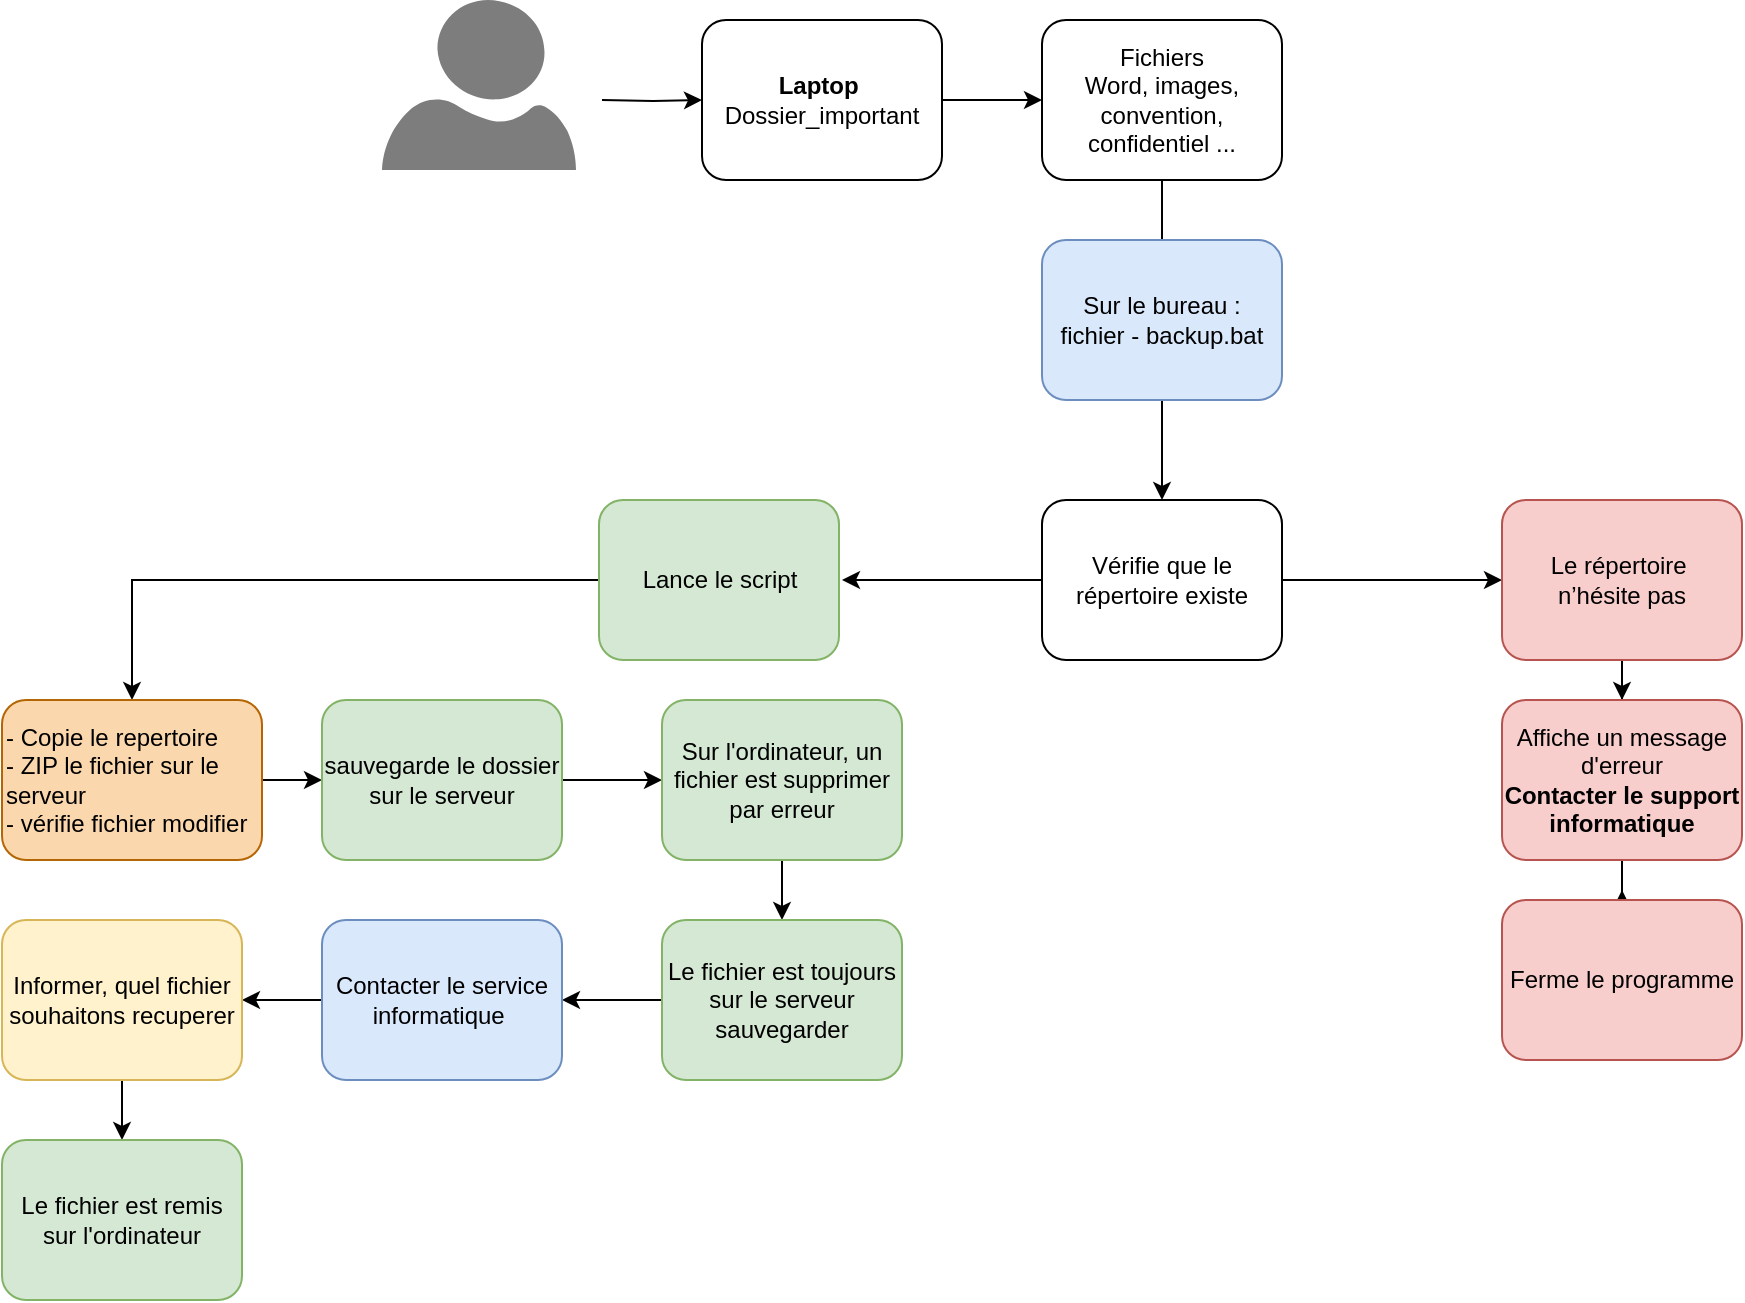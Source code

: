 <mxfile version="10.7.4" type="device"><diagram name="Page-1" id="2a216829-ef6e-dabb-86c1-c78162f3ba2b"><mxGraphModel dx="1010" dy="501" grid="1" gridSize="10" guides="1" tooltips="1" connect="1" arrows="1" fold="1" page="1" pageScale="1" pageWidth="850" pageHeight="1100" background="#ffffff" math="0" shadow="0"><root><mxCell id="0"/><mxCell id="1" parent="0"/><mxCell id="7a84cebc1def654-2" value="&lt;b&gt;Laptop&amp;nbsp;&lt;/b&gt;&lt;br&gt;Dossier_important&lt;br&gt;" style="shape=ext;rounded=1;html=1;whiteSpace=wrap;" parent="1" vertex="1"><mxGeometry x="360" y="250" width="120" height="80" as="geometry"/></mxCell><mxCell id="7a84cebc1def654-3" value="Fichiers&lt;br&gt;Word, images, convention, confidentiel ...&lt;br&gt;" style="shape=ext;rounded=1;html=1;whiteSpace=wrap;" parent="1" vertex="1"><mxGeometry x="530" y="250" width="120" height="80" as="geometry"/></mxCell><mxCell id="7a84cebc1def654-36" style="edgeStyle=orthogonalEdgeStyle;rounded=0;html=1;jettySize=auto;orthogonalLoop=1;" parent="1" target="7a84cebc1def654-2" edge="1"><mxGeometry relative="1" as="geometry"><mxPoint x="310" y="290" as="sourcePoint"/></mxGeometry></mxCell><mxCell id="7a84cebc1def654-39" style="edgeStyle=orthogonalEdgeStyle;rounded=0;html=1;jettySize=auto;orthogonalLoop=1;" parent="1" source="7a84cebc1def654-2" target="7a84cebc1def654-3" edge="1"><mxGeometry relative="1" as="geometry"/></mxCell><mxCell id="7a84cebc1def654-47" style="edgeStyle=orthogonalEdgeStyle;rounded=0;html=1;jettySize=auto;orthogonalLoop=1;" parent="1" source="7a84cebc1def654-3" edge="1"><mxGeometry relative="1" as="geometry"><mxPoint x="590" y="375" as="targetPoint"/></mxGeometry></mxCell><mxCell id="SKSa7rfO2GzB4U1P5Qvi-3" value="" style="shadow=0;dashed=0;html=1;strokeColor=none;labelPosition=center;verticalLabelPosition=bottom;verticalAlign=top;align=center;shape=mxgraph.azure.user;fillColor=#7D7D7D;" vertex="1" parent="1"><mxGeometry x="200" y="240" width="97" height="85" as="geometry"/></mxCell><mxCell id="SKSa7rfO2GzB4U1P5Qvi-17" value="" style="edgeStyle=orthogonalEdgeStyle;rounded=0;orthogonalLoop=1;jettySize=auto;html=1;" edge="1" parent="1" source="SKSa7rfO2GzB4U1P5Qvi-5" target="SKSa7rfO2GzB4U1P5Qvi-16"><mxGeometry relative="1" as="geometry"/></mxCell><mxCell id="SKSa7rfO2GzB4U1P5Qvi-5" value="Sur le bureau :&lt;br&gt;fichier - backup.bat&lt;br&gt;" style="shape=ext;rounded=1;html=1;whiteSpace=wrap;fillColor=#dae8fc;strokeColor=#6c8ebf;" vertex="1" parent="1"><mxGeometry x="530" y="360" width="120" height="80" as="geometry"/></mxCell><mxCell id="SKSa7rfO2GzB4U1P5Qvi-19" value="" style="edgeStyle=orthogonalEdgeStyle;rounded=0;orthogonalLoop=1;jettySize=auto;html=1;" edge="1" parent="1" source="SKSa7rfO2GzB4U1P5Qvi-16"><mxGeometry relative="1" as="geometry"><mxPoint x="430" y="530" as="targetPoint"/><Array as="points"><mxPoint x="440" y="530"/></Array></mxGeometry></mxCell><mxCell id="SKSa7rfO2GzB4U1P5Qvi-21" value="" style="edgeStyle=orthogonalEdgeStyle;rounded=0;orthogonalLoop=1;jettySize=auto;html=1;" edge="1" parent="1" source="SKSa7rfO2GzB4U1P5Qvi-16" target="SKSa7rfO2GzB4U1P5Qvi-20"><mxGeometry relative="1" as="geometry"/></mxCell><mxCell id="SKSa7rfO2GzB4U1P5Qvi-16" value="Vérifie que le répertoire existe&lt;br&gt;" style="shape=ext;rounded=1;html=1;whiteSpace=wrap;" vertex="1" parent="1"><mxGeometry x="530" y="490" width="120" height="80" as="geometry"/></mxCell><mxCell id="SKSa7rfO2GzB4U1P5Qvi-33" value="" style="edgeStyle=orthogonalEdgeStyle;rounded=0;orthogonalLoop=1;jettySize=auto;html=1;" edge="1" parent="1" source="SKSa7rfO2GzB4U1P5Qvi-20" target="SKSa7rfO2GzB4U1P5Qvi-32"><mxGeometry relative="1" as="geometry"/></mxCell><mxCell id="SKSa7rfO2GzB4U1P5Qvi-20" value="Le répertoire&amp;nbsp;&lt;br&gt;n’hésite pas&lt;br&gt;" style="shape=ext;rounded=1;html=1;whiteSpace=wrap;fillColor=#f8cecc;strokeColor=#b85450;" vertex="1" parent="1"><mxGeometry x="760" y="490" width="120" height="80" as="geometry"/></mxCell><mxCell id="SKSa7rfO2GzB4U1P5Qvi-48" value="" style="edgeStyle=orthogonalEdgeStyle;rounded=0;orthogonalLoop=1;jettySize=auto;html=1;fontFamily=Helvetica;" edge="1" parent="1" source="SKSa7rfO2GzB4U1P5Qvi-32"><mxGeometry relative="1" as="geometry"><mxPoint x="820" y="685" as="targetPoint"/></mxGeometry></mxCell><mxCell id="SKSa7rfO2GzB4U1P5Qvi-32" value="Affiche un message d'erreur&lt;br&gt;&lt;b&gt;Contacter le support informatique&lt;/b&gt;&lt;br&gt;" style="shape=ext;rounded=1;html=1;whiteSpace=wrap;fillColor=#f8cecc;strokeColor=#b85450;" vertex="1" parent="1"><mxGeometry x="760" y="590" width="120" height="80" as="geometry"/></mxCell><mxCell id="SKSa7rfO2GzB4U1P5Qvi-34" value="Ferme le programme" style="shape=ext;rounded=1;html=1;whiteSpace=wrap;fillColor=#f8cecc;strokeColor=#b85450;" vertex="1" parent="1"><mxGeometry x="760" y="690" width="120" height="80" as="geometry"/></mxCell><mxCell id="SKSa7rfO2GzB4U1P5Qvi-37" value="" style="edgeStyle=orthogonalEdgeStyle;rounded=0;orthogonalLoop=1;jettySize=auto;html=1;" edge="1" parent="1" source="SKSa7rfO2GzB4U1P5Qvi-22" target="SKSa7rfO2GzB4U1P5Qvi-36"><mxGeometry relative="1" as="geometry"/></mxCell><mxCell id="SKSa7rfO2GzB4U1P5Qvi-22" value="Lance le script&lt;br&gt;" style="shape=ext;rounded=1;html=1;whiteSpace=wrap;fillColor=#d5e8d4;strokeColor=#82b366;" vertex="1" parent="1"><mxGeometry x="308.5" y="490" width="120" height="80" as="geometry"/></mxCell><mxCell id="SKSa7rfO2GzB4U1P5Qvi-38" style="edgeStyle=orthogonalEdgeStyle;rounded=0;orthogonalLoop=1;jettySize=auto;html=1;" edge="1" parent="1" source="SKSa7rfO2GzB4U1P5Qvi-36" target="SKSa7rfO2GzB4U1P5Qvi-24"><mxGeometry relative="1" as="geometry"/></mxCell><mxCell id="SKSa7rfO2GzB4U1P5Qvi-36" value="- Copie le repertoire&lt;br&gt;- ZIP le fichier sur le serveur&amp;nbsp;&lt;br&gt;- vérifie fichier modifier&lt;br&gt;" style="shape=ext;rounded=1;html=1;whiteSpace=wrap;fillColor=#fad7ac;strokeColor=#b46504;align=left;fontFamily=Helvetica;" vertex="1" parent="1"><mxGeometry x="10" y="590" width="130" height="80" as="geometry"/></mxCell><mxCell id="SKSa7rfO2GzB4U1P5Qvi-49" style="edgeStyle=orthogonalEdgeStyle;rounded=0;orthogonalLoop=1;jettySize=auto;html=1;entryX=0;entryY=0.5;entryDx=0;entryDy=0;fontFamily=Helvetica;" edge="1" parent="1" source="SKSa7rfO2GzB4U1P5Qvi-24" target="SKSa7rfO2GzB4U1P5Qvi-26"><mxGeometry relative="1" as="geometry"/></mxCell><mxCell id="SKSa7rfO2GzB4U1P5Qvi-24" value="sauvegarde le dossier sur le serveur" style="shape=ext;rounded=1;html=1;whiteSpace=wrap;fillColor=#d5e8d4;strokeColor=#82b366;" vertex="1" parent="1"><mxGeometry x="170" y="590" width="120" height="80" as="geometry"/></mxCell><mxCell id="SKSa7rfO2GzB4U1P5Qvi-29" value="" style="edgeStyle=orthogonalEdgeStyle;rounded=0;orthogonalLoop=1;jettySize=auto;html=1;" edge="1" parent="1" source="SKSa7rfO2GzB4U1P5Qvi-26" target="SKSa7rfO2GzB4U1P5Qvi-28"><mxGeometry relative="1" as="geometry"/></mxCell><mxCell id="SKSa7rfO2GzB4U1P5Qvi-26" value="Sur l'ordinateur, un fichier est supprimer par erreur" style="shape=ext;rounded=1;html=1;whiteSpace=wrap;fillColor=#d5e8d4;strokeColor=#82b366;" vertex="1" parent="1"><mxGeometry x="340" y="590" width="120" height="80" as="geometry"/></mxCell><mxCell id="SKSa7rfO2GzB4U1P5Qvi-31" value="" style="edgeStyle=orthogonalEdgeStyle;rounded=0;orthogonalLoop=1;jettySize=auto;html=1;" edge="1" parent="1" source="SKSa7rfO2GzB4U1P5Qvi-28" target="SKSa7rfO2GzB4U1P5Qvi-30"><mxGeometry relative="1" as="geometry"/></mxCell><mxCell id="SKSa7rfO2GzB4U1P5Qvi-28" value="Le fichier est toujours sur le serveur sauvegarder" style="shape=ext;rounded=1;html=1;whiteSpace=wrap;fillColor=#d5e8d4;strokeColor=#82b366;" vertex="1" parent="1"><mxGeometry x="340" y="700" width="120" height="80" as="geometry"/></mxCell><mxCell id="SKSa7rfO2GzB4U1P5Qvi-43" value="" style="edgeStyle=orthogonalEdgeStyle;rounded=0;orthogonalLoop=1;jettySize=auto;html=1;fontFamily=Helvetica;" edge="1" parent="1" source="SKSa7rfO2GzB4U1P5Qvi-30" target="SKSa7rfO2GzB4U1P5Qvi-42"><mxGeometry relative="1" as="geometry"/></mxCell><mxCell id="SKSa7rfO2GzB4U1P5Qvi-30" value="Contacter le service informatique&amp;nbsp;" style="shape=ext;rounded=1;html=1;whiteSpace=wrap;fillColor=#dae8fc;strokeColor=#6c8ebf;" vertex="1" parent="1"><mxGeometry x="170" y="700" width="120" height="80" as="geometry"/></mxCell><mxCell id="SKSa7rfO2GzB4U1P5Qvi-45" value="" style="edgeStyle=orthogonalEdgeStyle;rounded=0;orthogonalLoop=1;jettySize=auto;html=1;fontFamily=Helvetica;" edge="1" parent="1" source="SKSa7rfO2GzB4U1P5Qvi-42" target="SKSa7rfO2GzB4U1P5Qvi-44"><mxGeometry relative="1" as="geometry"/></mxCell><mxCell id="SKSa7rfO2GzB4U1P5Qvi-42" value="Informer, quel fichier souhaitons recuperer" style="shape=ext;rounded=1;html=1;whiteSpace=wrap;fillColor=#fff2cc;strokeColor=#d6b656;gradientColor=none;" vertex="1" parent="1"><mxGeometry x="10" y="700" width="120" height="80" as="geometry"/></mxCell><mxCell id="SKSa7rfO2GzB4U1P5Qvi-44" value="Le fichier est remis sur l'ordinateur" style="shape=ext;rounded=1;html=1;whiteSpace=wrap;fillColor=#d5e8d4;strokeColor=#82b366;" vertex="1" parent="1"><mxGeometry x="10" y="810" width="120" height="80" as="geometry"/></mxCell></root></mxGraphModel></diagram></mxfile>